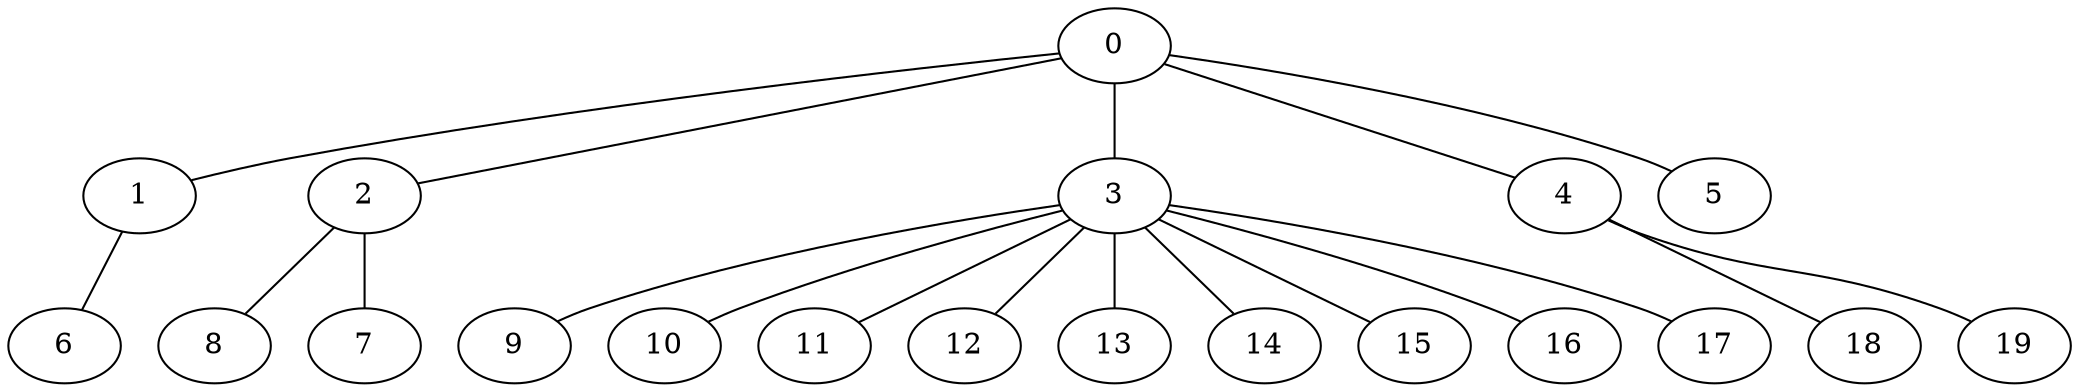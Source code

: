 
graph graphname {
    0 -- 1
0 -- 2
0 -- 3
0 -- 4
0 -- 5
1 -- 6
2 -- 8
2 -- 7
3 -- 9
3 -- 10
3 -- 11
3 -- 12
3 -- 13
3 -- 14
3 -- 15
3 -- 16
3 -- 17
4 -- 18
4 -- 19

}
